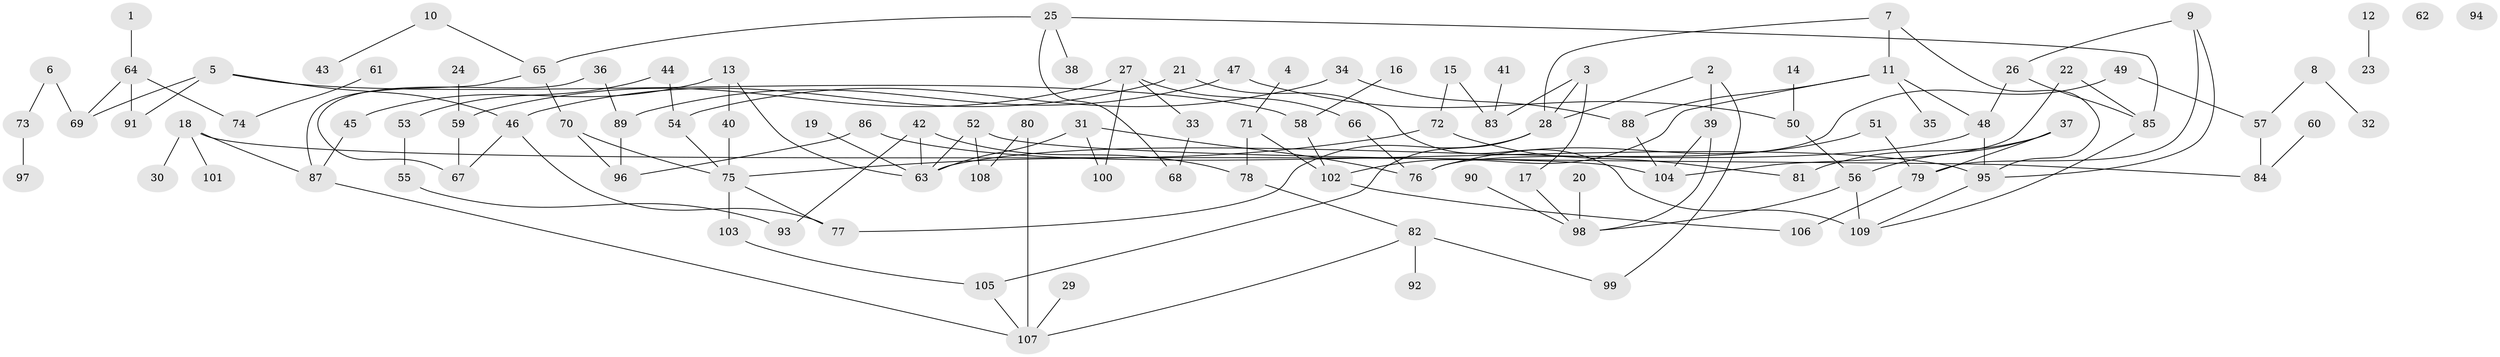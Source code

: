 // coarse degree distribution, {4: 0.1, 3: 0.13333333333333333, 2: 0.3, 1: 0.13333333333333333, 6: 0.03333333333333333, 7: 0.1, 5: 0.1, 8: 0.06666666666666667, 10: 0.03333333333333333}
// Generated by graph-tools (version 1.1) at 2025/35/03/04/25 23:35:53]
// undirected, 109 vertices, 139 edges
graph export_dot {
  node [color=gray90,style=filled];
  1;
  2;
  3;
  4;
  5;
  6;
  7;
  8;
  9;
  10;
  11;
  12;
  13;
  14;
  15;
  16;
  17;
  18;
  19;
  20;
  21;
  22;
  23;
  24;
  25;
  26;
  27;
  28;
  29;
  30;
  31;
  32;
  33;
  34;
  35;
  36;
  37;
  38;
  39;
  40;
  41;
  42;
  43;
  44;
  45;
  46;
  47;
  48;
  49;
  50;
  51;
  52;
  53;
  54;
  55;
  56;
  57;
  58;
  59;
  60;
  61;
  62;
  63;
  64;
  65;
  66;
  67;
  68;
  69;
  70;
  71;
  72;
  73;
  74;
  75;
  76;
  77;
  78;
  79;
  80;
  81;
  82;
  83;
  84;
  85;
  86;
  87;
  88;
  89;
  90;
  91;
  92;
  93;
  94;
  95;
  96;
  97;
  98;
  99;
  100;
  101;
  102;
  103;
  104;
  105;
  106;
  107;
  108;
  109;
  1 -- 64;
  2 -- 28;
  2 -- 39;
  2 -- 99;
  3 -- 17;
  3 -- 28;
  3 -- 83;
  4 -- 71;
  5 -- 46;
  5 -- 58;
  5 -- 69;
  5 -- 91;
  6 -- 69;
  6 -- 73;
  7 -- 11;
  7 -- 28;
  7 -- 95;
  8 -- 32;
  8 -- 57;
  9 -- 26;
  9 -- 79;
  9 -- 95;
  10 -- 43;
  10 -- 65;
  11 -- 35;
  11 -- 48;
  11 -- 88;
  11 -- 102;
  12 -- 23;
  13 -- 40;
  13 -- 45;
  13 -- 63;
  14 -- 50;
  15 -- 72;
  15 -- 83;
  16 -- 58;
  17 -- 98;
  18 -- 30;
  18 -- 87;
  18 -- 101;
  18 -- 104;
  19 -- 63;
  20 -- 98;
  21 -- 46;
  21 -- 109;
  22 -- 85;
  22 -- 104;
  24 -- 59;
  25 -- 38;
  25 -- 65;
  25 -- 68;
  25 -- 85;
  26 -- 48;
  26 -- 85;
  27 -- 33;
  27 -- 59;
  27 -- 66;
  27 -- 100;
  28 -- 77;
  28 -- 105;
  29 -- 107;
  31 -- 63;
  31 -- 76;
  31 -- 100;
  33 -- 68;
  34 -- 54;
  34 -- 88;
  36 -- 67;
  36 -- 89;
  37 -- 56;
  37 -- 79;
  37 -- 81;
  39 -- 98;
  39 -- 104;
  40 -- 75;
  41 -- 83;
  42 -- 63;
  42 -- 78;
  42 -- 93;
  44 -- 53;
  44 -- 54;
  45 -- 87;
  46 -- 67;
  46 -- 77;
  47 -- 50;
  47 -- 89;
  48 -- 63;
  48 -- 95;
  49 -- 57;
  49 -- 76;
  50 -- 56;
  51 -- 76;
  51 -- 79;
  52 -- 63;
  52 -- 84;
  52 -- 108;
  53 -- 55;
  54 -- 75;
  55 -- 93;
  56 -- 98;
  56 -- 109;
  57 -- 84;
  58 -- 102;
  59 -- 67;
  60 -- 84;
  61 -- 74;
  64 -- 69;
  64 -- 74;
  64 -- 91;
  65 -- 70;
  65 -- 87;
  66 -- 76;
  70 -- 75;
  70 -- 96;
  71 -- 78;
  71 -- 102;
  72 -- 75;
  72 -- 81;
  73 -- 97;
  75 -- 77;
  75 -- 103;
  78 -- 82;
  79 -- 106;
  80 -- 107;
  80 -- 108;
  82 -- 92;
  82 -- 99;
  82 -- 107;
  85 -- 109;
  86 -- 95;
  86 -- 96;
  87 -- 107;
  88 -- 104;
  89 -- 96;
  90 -- 98;
  95 -- 109;
  102 -- 106;
  103 -- 105;
  105 -- 107;
}
